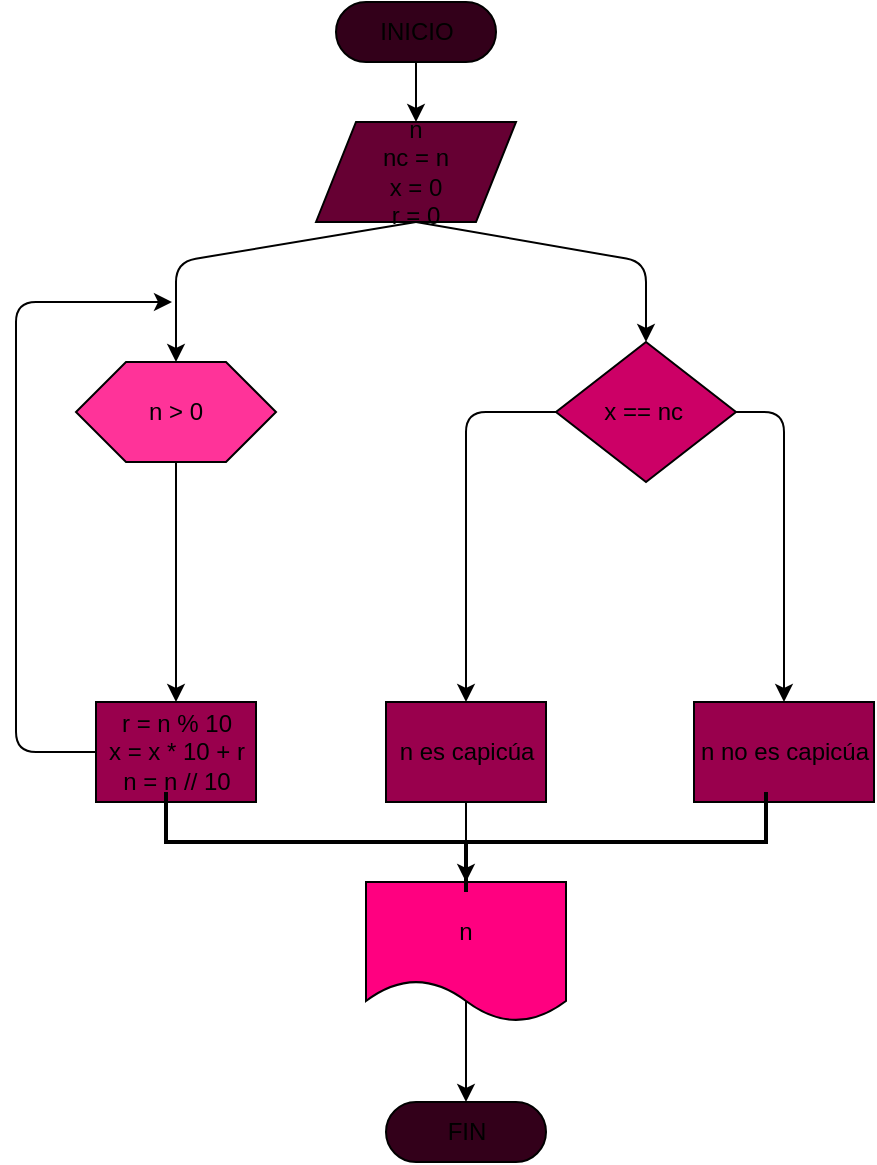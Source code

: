 <mxfile>
    <diagram id="C1N_7mTjSJdPViJmiVVr" name="Página-1">
        <mxGraphModel dx="804" dy="470" grid="1" gridSize="10" guides="1" tooltips="1" connect="1" arrows="1" fold="1" page="1" pageScale="1" pageWidth="827" pageHeight="1169" math="0" shadow="0">
            <root>
                <mxCell id="0"/>
                <mxCell id="1" parent="0"/>
                <mxCell id="18" value="" style="edgeStyle=none;html=1;" parent="1" source="19" target="29" edge="1">
                    <mxGeometry relative="1" as="geometry"/>
                </mxCell>
                <mxCell id="19" value="INICIO" style="html=1;dashed=0;whitespace=wrap;shape=mxgraph.dfd.start;fillColor=#33001A;" parent="1" vertex="1">
                    <mxGeometry x="190" y="50" width="80" height="30" as="geometry"/>
                </mxCell>
                <mxCell id="20" style="edgeStyle=none;html=1;exitX=0;exitY=0.5;exitDx=0;exitDy=0;" parent="1" source="22" target="37" edge="1">
                    <mxGeometry relative="1" as="geometry">
                        <Array as="points">
                            <mxPoint x="255" y="255"/>
                        </Array>
                    </mxGeometry>
                </mxCell>
                <mxCell id="41" style="edgeStyle=none;html=1;exitX=1;exitY=0.5;exitDx=0;exitDy=0;" parent="1" source="22" target="38" edge="1">
                    <mxGeometry relative="1" as="geometry">
                        <Array as="points">
                            <mxPoint x="414" y="255"/>
                        </Array>
                    </mxGeometry>
                </mxCell>
                <mxCell id="22" value="x == nc&amp;nbsp;" style="shape=rhombus;html=1;dashed=0;whitespace=wrap;perimeter=rhombusPerimeter;fillColor=#CC0066;" parent="1" vertex="1">
                    <mxGeometry x="300" y="220" width="90" height="70" as="geometry"/>
                </mxCell>
                <mxCell id="42" style="edgeStyle=none;html=1;exitX=0.5;exitY=0;exitDx=0;exitDy=0;entryX=0.5;entryY=0.5;entryDx=0;entryDy=-15;entryPerimeter=0;" parent="1" source="25" target="26" edge="1">
                    <mxGeometry relative="1" as="geometry"/>
                </mxCell>
                <mxCell id="25" value="n" style="shape=document;whiteSpace=wrap;html=1;boundedLbl=1;dashed=0;flipH=1;fillColor=#FF0080;" parent="1" vertex="1">
                    <mxGeometry x="205" y="490" width="100" height="70" as="geometry"/>
                </mxCell>
                <mxCell id="26" value="FIN" style="html=1;dashed=0;whitespace=wrap;shape=mxgraph.dfd.start;fillColor=#33001A;" parent="1" vertex="1">
                    <mxGeometry x="215" y="600" width="80" height="30" as="geometry"/>
                </mxCell>
                <mxCell id="27" style="edgeStyle=none;html=1;exitX=0.5;exitY=1;exitDx=0;exitDy=0;entryX=0.5;entryY=0;entryDx=0;entryDy=0;" parent="1" source="29" target="39" edge="1">
                    <mxGeometry relative="1" as="geometry">
                        <Array as="points">
                            <mxPoint x="110" y="180"/>
                        </Array>
                        <mxPoint x="115" y="220" as="targetPoint"/>
                    </mxGeometry>
                </mxCell>
                <mxCell id="28" style="edgeStyle=none;html=1;exitX=0.5;exitY=1;exitDx=0;exitDy=0;entryX=0.5;entryY=0;entryDx=0;entryDy=0;" parent="1" source="29" target="22" edge="1">
                    <mxGeometry relative="1" as="geometry">
                        <Array as="points">
                            <mxPoint x="345" y="180"/>
                        </Array>
                    </mxGeometry>
                </mxCell>
                <mxCell id="29" value="n&lt;br&gt;nc = n&lt;br&gt;x = 0&lt;br&gt;r = 0" style="shape=parallelogram;perimeter=parallelogramPerimeter;whiteSpace=wrap;html=1;dashed=0;fillColor=#660033;" parent="1" vertex="1">
                    <mxGeometry x="180" y="110" width="100" height="50" as="geometry"/>
                </mxCell>
                <mxCell id="45" style="edgeStyle=none;html=1;exitX=0;exitY=0.5;exitDx=0;exitDy=0;" edge="1" parent="1" source="35">
                    <mxGeometry relative="1" as="geometry">
                        <mxPoint x="108" y="200" as="targetPoint"/>
                        <Array as="points">
                            <mxPoint x="30" y="425"/>
                            <mxPoint x="30" y="200"/>
                        </Array>
                    </mxGeometry>
                </mxCell>
                <mxCell id="35" value="r = n % 10&lt;br&gt;x = x * 10 + r&lt;br&gt;n = n // 10" style="html=1;dashed=0;whitespace=wrap;fillColor=#99004D;" parent="1" vertex="1">
                    <mxGeometry x="70" y="400" width="80" height="50" as="geometry"/>
                </mxCell>
                <mxCell id="44" value="" style="edgeStyle=none;html=1;" parent="1" source="37" target="25" edge="1">
                    <mxGeometry relative="1" as="geometry"/>
                </mxCell>
                <mxCell id="37" value="n es capicúa" style="html=1;dashed=0;whitespace=wrap;fillColor=#99004D;" parent="1" vertex="1">
                    <mxGeometry x="215" y="400" width="80" height="50" as="geometry"/>
                </mxCell>
                <mxCell id="38" value="n no es capicúa" style="html=1;dashed=0;whitespace=wrap;fillColor=#99004D;" parent="1" vertex="1">
                    <mxGeometry x="369" y="400" width="90" height="50" as="geometry"/>
                </mxCell>
                <mxCell id="40" value="" style="edgeStyle=none;html=1;" parent="1" source="39" target="35" edge="1">
                    <mxGeometry relative="1" as="geometry"/>
                </mxCell>
                <mxCell id="39" value="n &amp;gt; 0" style="shape=hexagon;perimeter=hexagonPerimeter2;whiteSpace=wrap;html=1;size=0.25;fillColor=#FF3399;" parent="1" vertex="1">
                    <mxGeometry x="60" y="230" width="100" height="50" as="geometry"/>
                </mxCell>
                <mxCell id="43" value="" style="strokeWidth=2;html=1;shape=mxgraph.flowchart.annotation_2;align=left;labelPosition=right;pointerEvents=1;fillColor=#FF3399;rotation=-90;" parent="1" vertex="1">
                    <mxGeometry x="230" y="320" width="50" height="300" as="geometry"/>
                </mxCell>
            </root>
        </mxGraphModel>
    </diagram>
</mxfile>